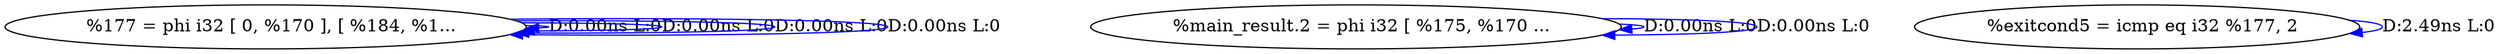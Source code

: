 digraph {
Node0x3111c00[label="  %177 = phi i32 [ 0, %170 ], [ %184, %1..."];
Node0x3111c00 -> Node0x3111c00[label="D:0.00ns L:0",color=blue];
Node0x3111c00 -> Node0x3111c00[label="D:0.00ns L:0",color=blue];
Node0x3111c00 -> Node0x3111c00[label="D:0.00ns L:0",color=blue];
Node0x3111c00 -> Node0x3111c00[label="D:0.00ns L:0",color=blue];
Node0x3111ce0[label="  %main_result.2 = phi i32 [ %175, %170 ..."];
Node0x3111ce0 -> Node0x3111ce0[label="D:0.00ns L:0",color=blue];
Node0x3111ce0 -> Node0x3111ce0[label="D:0.00ns L:0",color=blue];
Node0x3111dc0[label="  %exitcond5 = icmp eq i32 %177, 2"];
Node0x3111dc0 -> Node0x3111dc0[label="D:2.49ns L:0",color=blue];
}
